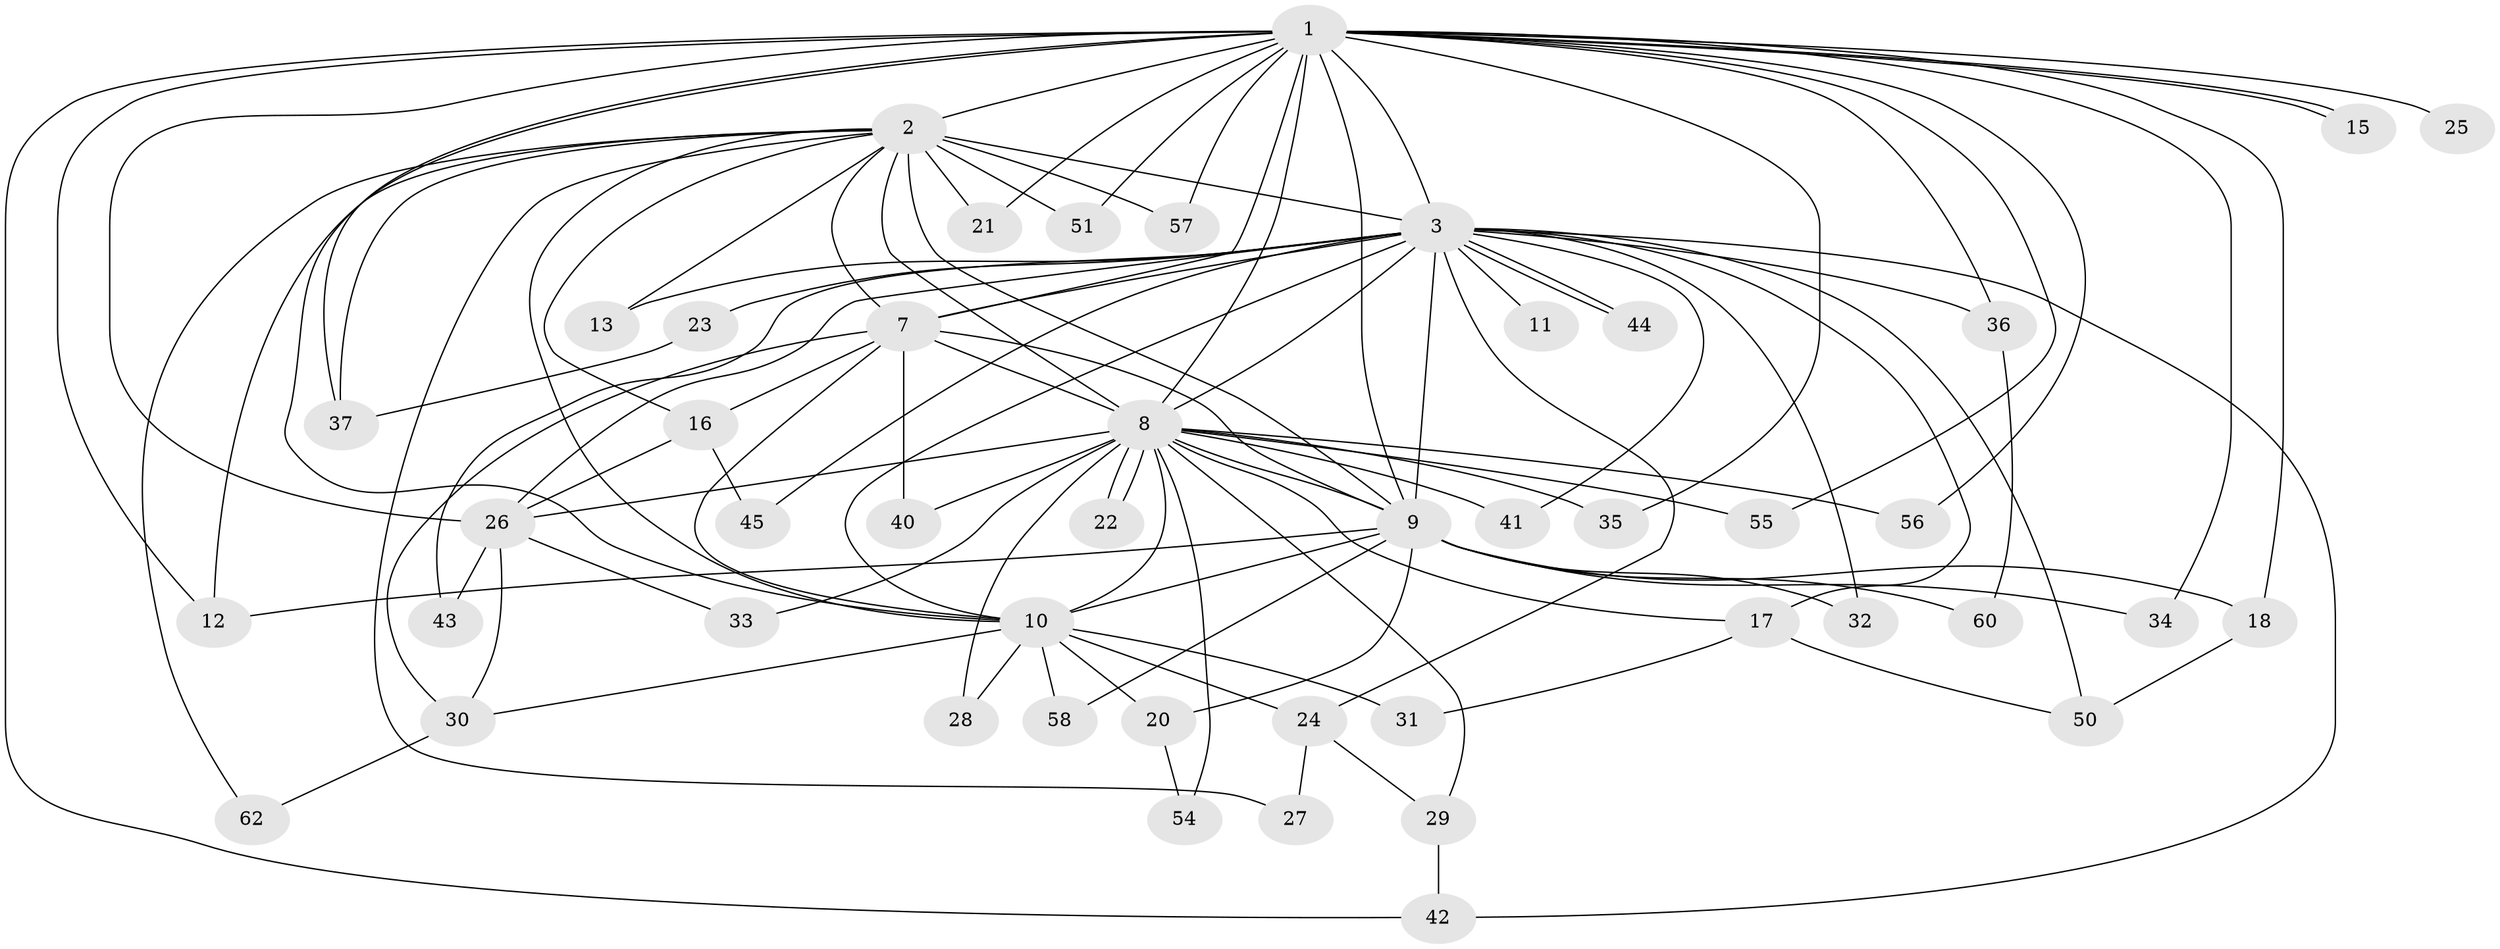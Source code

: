 // original degree distribution, {19: 0.016129032258064516, 16: 0.03225806451612903, 24: 0.016129032258064516, 14: 0.03225806451612903, 11: 0.016129032258064516, 13: 0.016129032258064516, 22: 0.016129032258064516, 15: 0.016129032258064516, 2: 0.532258064516129, 3: 0.20967741935483872, 5: 0.04838709677419355, 4: 0.03225806451612903, 6: 0.016129032258064516}
// Generated by graph-tools (version 1.1) at 2025/41/03/06/25 10:41:40]
// undirected, 47 vertices, 105 edges
graph export_dot {
graph [start="1"]
  node [color=gray90,style=filled];
  1 [super="+4"];
  2 [super="+6"];
  3 [super="+5"];
  7 [super="+47"];
  8 [super="+46"];
  9 [super="+14"];
  10 [super="+19"];
  11;
  12 [super="+38"];
  13;
  15;
  16 [super="+49"];
  17;
  18;
  20;
  21;
  22;
  23;
  24 [super="+48"];
  25;
  26 [super="+39"];
  27;
  28;
  29 [super="+59"];
  30 [super="+52"];
  31;
  32;
  33;
  34;
  35;
  36;
  37 [super="+61"];
  40;
  41;
  42;
  43;
  44;
  45;
  50 [super="+53"];
  51;
  54;
  55;
  56;
  57;
  58;
  60;
  62;
  1 -- 2 [weight=4];
  1 -- 3 [weight=4];
  1 -- 7 [weight=2];
  1 -- 8 [weight=2];
  1 -- 9 [weight=2];
  1 -- 10 [weight=2];
  1 -- 12;
  1 -- 15;
  1 -- 15;
  1 -- 21;
  1 -- 26;
  1 -- 35;
  1 -- 36;
  1 -- 37;
  1 -- 55;
  1 -- 57;
  1 -- 34;
  1 -- 42;
  1 -- 18;
  1 -- 51;
  1 -- 56;
  1 -- 25;
  2 -- 3 [weight=4];
  2 -- 7 [weight=2];
  2 -- 8 [weight=2];
  2 -- 9 [weight=2];
  2 -- 10 [weight=2];
  2 -- 12;
  2 -- 13;
  2 -- 16;
  2 -- 27;
  2 -- 57;
  2 -- 62;
  2 -- 51;
  2 -- 21;
  2 -- 37;
  3 -- 7 [weight=2];
  3 -- 8 [weight=3];
  3 -- 9 [weight=2];
  3 -- 10 [weight=3];
  3 -- 11 [weight=2];
  3 -- 13;
  3 -- 17;
  3 -- 23 [weight=2];
  3 -- 26;
  3 -- 32;
  3 -- 36;
  3 -- 41;
  3 -- 44;
  3 -- 44;
  3 -- 45;
  3 -- 50;
  3 -- 42;
  3 -- 43;
  3 -- 24 [weight=2];
  7 -- 8;
  7 -- 9;
  7 -- 10 [weight=2];
  7 -- 16;
  7 -- 30;
  7 -- 40;
  8 -- 9;
  8 -- 10;
  8 -- 17;
  8 -- 22;
  8 -- 22;
  8 -- 28;
  8 -- 29;
  8 -- 33;
  8 -- 35;
  8 -- 40;
  8 -- 41;
  8 -- 54;
  8 -- 55;
  8 -- 56;
  8 -- 26;
  9 -- 10 [weight=2];
  9 -- 18;
  9 -- 20;
  9 -- 32;
  9 -- 34;
  9 -- 58;
  9 -- 60;
  9 -- 12;
  10 -- 20;
  10 -- 28;
  10 -- 30;
  10 -- 31;
  10 -- 58;
  10 -- 24;
  16 -- 45;
  16 -- 26;
  17 -- 31;
  17 -- 50;
  18 -- 50;
  20 -- 54;
  23 -- 37;
  24 -- 27;
  24 -- 29;
  26 -- 33;
  26 -- 43;
  26 -- 30;
  29 -- 42;
  30 -- 62;
  36 -- 60;
}
